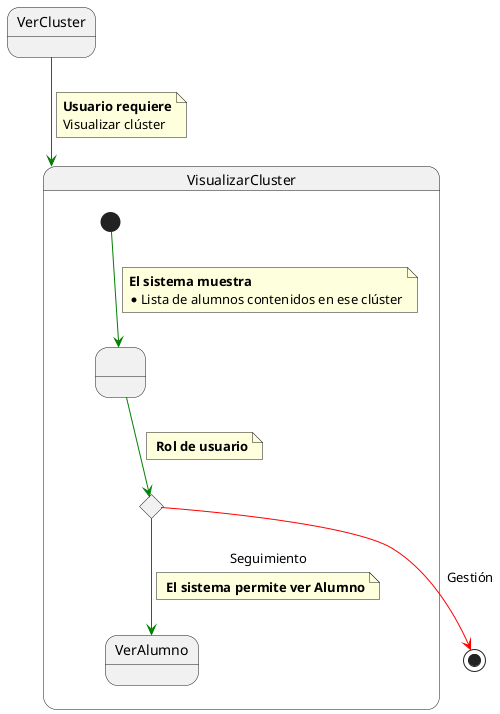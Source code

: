 @startuml VerCluster

State VerCluster 

State VisualizarCluster{ 

  State state1 as " "

  state c <<choice>>

  [*] -[#green]-> state1

  note on link 
    <b>El sistema muestra
    * Lista de alumnos contenidos en ese clúster
  end note
 
  state1 -[#green]-> c 

  note on link 
    <b> Rol de usuario
  end note

  c -[#green]-> VerAlumno : Seguimiento

  note on link 
    <b> El sistema permite ver Alumno
  end note
} 

VerCluster -[#green]-> VisualizarCluster

note on link
 <b>Usuario requiere
 Visualizar clúster
end note

c -[#red]-> [*] : Gestión


@enduml
